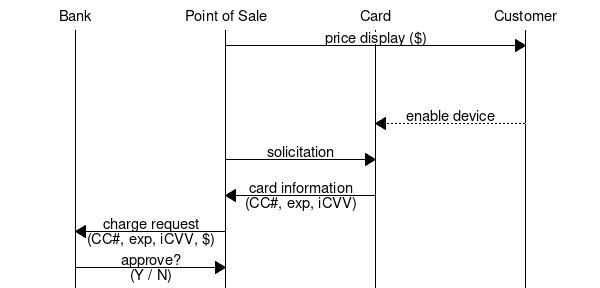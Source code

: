 # Current CC Protocol
msc {
 arcgradient = 0;


 a [label="Bank"],b [label="Point of Sale"],c [label="Card"],d [label="Customer"];

 b=>d [label="price display ($)"];
 |||;
 |||;
 d>>c [label="enable device"];
 b=>c [label="solicitation"];
 c=>b [label="card information\n(CC#, exp, iCVV)"];
 b=>a [label="charge request\n(CC#, exp, iCVV, $)"];
 a=>b [label="approve?\n(Y / N)"];
}
